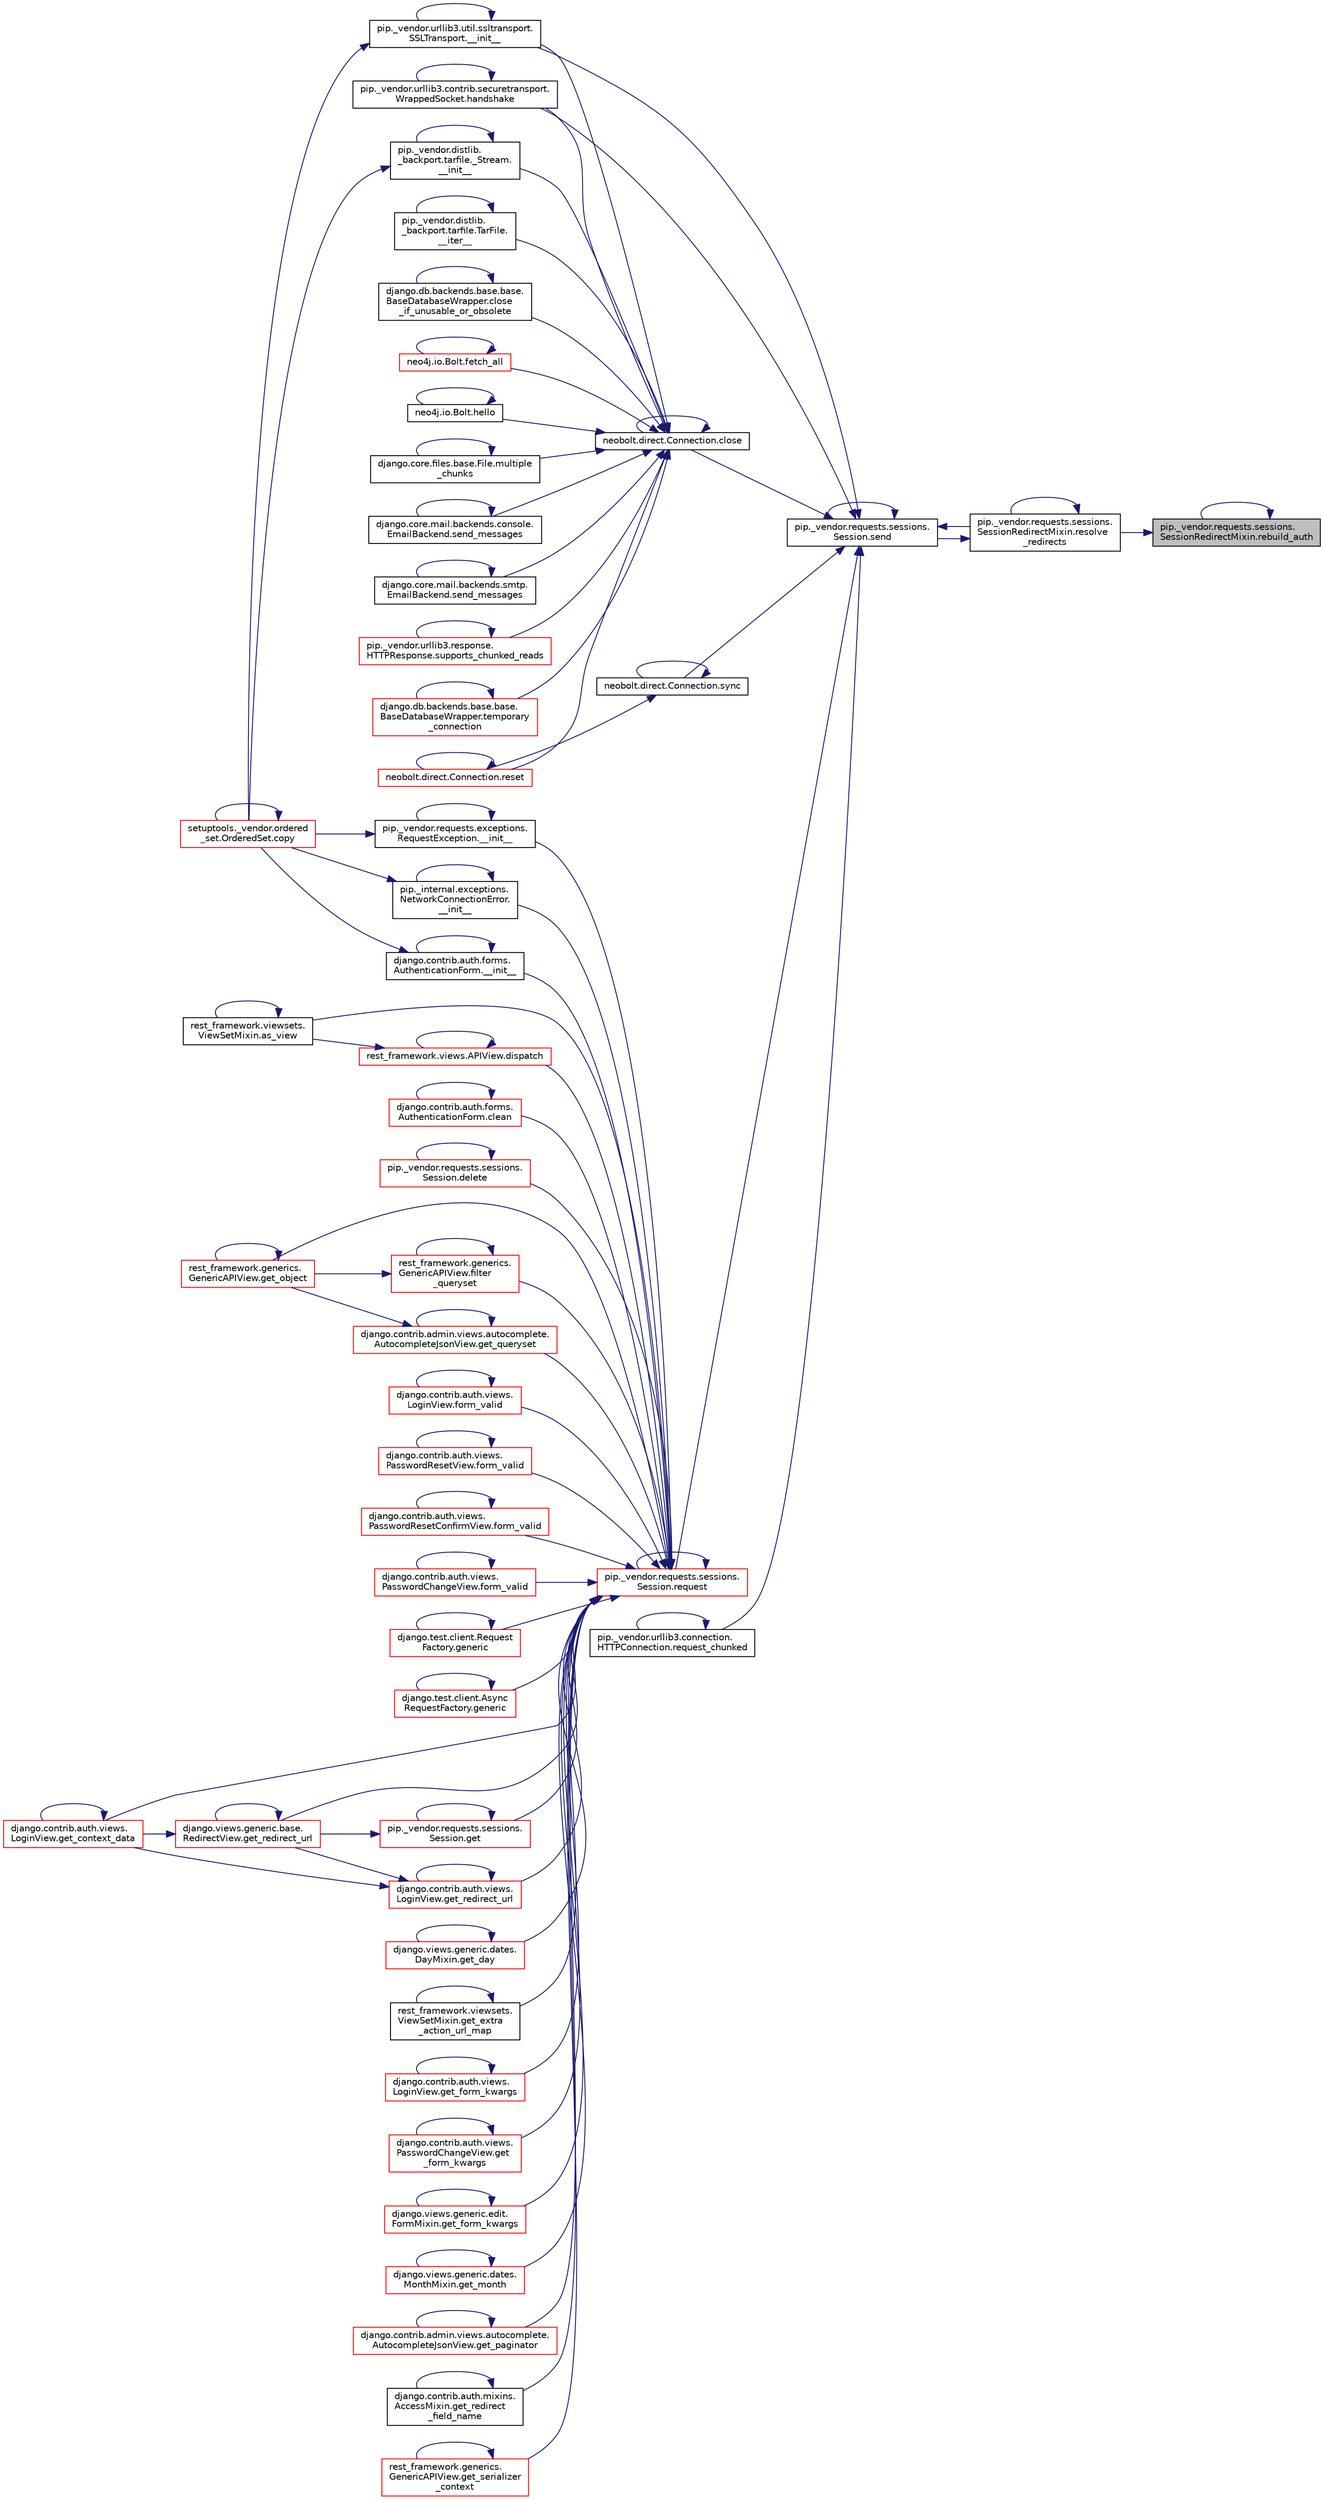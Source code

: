 digraph "pip._vendor.requests.sessions.SessionRedirectMixin.rebuild_auth"
{
 // LATEX_PDF_SIZE
  edge [fontname="Helvetica",fontsize="10",labelfontname="Helvetica",labelfontsize="10"];
  node [fontname="Helvetica",fontsize="10",shape=record];
  rankdir="RL";
  Node1 [label="pip._vendor.requests.sessions.\lSessionRedirectMixin.rebuild_auth",height=0.2,width=0.4,color="black", fillcolor="grey75", style="filled", fontcolor="black",tooltip=" "];
  Node1 -> Node1 [dir="back",color="midnightblue",fontsize="10",style="solid",fontname="Helvetica"];
  Node1 -> Node2 [dir="back",color="midnightblue",fontsize="10",style="solid",fontname="Helvetica"];
  Node2 [label="pip._vendor.requests.sessions.\lSessionRedirectMixin.resolve\l_redirects",height=0.2,width=0.4,color="black", fillcolor="white", style="filled",URL="$d3/def/classpip_1_1__vendor_1_1requests_1_1sessions_1_1_session_redirect_mixin.html#af9bcf31587685a33dbbb517f8e1b71b3",tooltip=" "];
  Node2 -> Node2 [dir="back",color="midnightblue",fontsize="10",style="solid",fontname="Helvetica"];
  Node2 -> Node3 [dir="back",color="midnightblue",fontsize="10",style="solid",fontname="Helvetica"];
  Node3 [label="pip._vendor.requests.sessions.\lSession.send",height=0.2,width=0.4,color="black", fillcolor="white", style="filled",URL="$da/de9/classpip_1_1__vendor_1_1requests_1_1sessions_1_1_session.html#ae8fcb76dca3180b80dfd66c07587aeb2",tooltip=" "];
  Node3 -> Node4 [dir="back",color="midnightblue",fontsize="10",style="solid",fontname="Helvetica"];
  Node4 [label="pip._vendor.urllib3.util.ssltransport.\lSSLTransport.__init__",height=0.2,width=0.4,color="black", fillcolor="white", style="filled",URL="$d5/d5b/classpip_1_1__vendor_1_1urllib3_1_1util_1_1ssltransport_1_1_s_s_l_transport.html#a732f5816c7be7853f2549ffabbfdc1df",tooltip=" "];
  Node4 -> Node4 [dir="back",color="midnightblue",fontsize="10",style="solid",fontname="Helvetica"];
  Node4 -> Node5 [dir="back",color="midnightblue",fontsize="10",style="solid",fontname="Helvetica"];
  Node5 [label="setuptools._vendor.ordered\l_set.OrderedSet.copy",height=0.2,width=0.4,color="red", fillcolor="white", style="filled",URL="$d0/d40/classsetuptools_1_1__vendor_1_1ordered__set_1_1_ordered_set.html#a84224c403039b9dac5d2794d85073053",tooltip=" "];
  Node5 -> Node5 [dir="back",color="midnightblue",fontsize="10",style="solid",fontname="Helvetica"];
  Node3 -> Node675 [dir="back",color="midnightblue",fontsize="10",style="solid",fontname="Helvetica"];
  Node675 [label="neobolt.direct.Connection.close",height=0.2,width=0.4,color="black", fillcolor="white", style="filled",URL="$d8/db4/classneobolt_1_1direct_1_1_connection.html#af0b5cc8672b0f72f3b3e681ff0608519",tooltip=" "];
  Node675 -> Node100 [dir="back",color="midnightblue",fontsize="10",style="solid",fontname="Helvetica"];
  Node100 [label="pip._vendor.distlib.\l_backport.tarfile._Stream.\l__init__",height=0.2,width=0.4,color="black", fillcolor="white", style="filled",URL="$de/d60/classpip_1_1__vendor_1_1distlib_1_1__backport_1_1tarfile_1_1___stream.html#a17492c93bae9e70b816bffb077cf2912",tooltip=" "];
  Node100 -> Node100 [dir="back",color="midnightblue",fontsize="10",style="solid",fontname="Helvetica"];
  Node100 -> Node5 [dir="back",color="midnightblue",fontsize="10",style="solid",fontname="Helvetica"];
  Node675 -> Node4 [dir="back",color="midnightblue",fontsize="10",style="solid",fontname="Helvetica"];
  Node675 -> Node101 [dir="back",color="midnightblue",fontsize="10",style="solid",fontname="Helvetica"];
  Node101 [label="pip._vendor.distlib.\l_backport.tarfile.TarFile.\l__iter__",height=0.2,width=0.4,color="black", fillcolor="white", style="filled",URL="$d7/d1d/classpip_1_1__vendor_1_1distlib_1_1__backport_1_1tarfile_1_1_tar_file.html#aeff57e92d5ef967aef950e42d56ece22",tooltip=" "];
  Node101 -> Node101 [dir="back",color="midnightblue",fontsize="10",style="solid",fontname="Helvetica"];
  Node675 -> Node675 [dir="back",color="midnightblue",fontsize="10",style="solid",fontname="Helvetica"];
  Node675 -> Node102 [dir="back",color="midnightblue",fontsize="10",style="solid",fontname="Helvetica"];
  Node102 [label="django.db.backends.base.base.\lBaseDatabaseWrapper.close\l_if_unusable_or_obsolete",height=0.2,width=0.4,color="black", fillcolor="white", style="filled",URL="$d2/d62/classdjango_1_1db_1_1backends_1_1base_1_1base_1_1_base_database_wrapper.html#a76d714cd976b2dd3cd3c731984d299d0",tooltip=" "];
  Node102 -> Node102 [dir="back",color="midnightblue",fontsize="10",style="solid",fontname="Helvetica"];
  Node675 -> Node103 [dir="back",color="midnightblue",fontsize="10",style="solid",fontname="Helvetica"];
  Node103 [label="neo4j.io.Bolt.fetch_all",height=0.2,width=0.4,color="red", fillcolor="white", style="filled",URL="$db/dec/classneo4j_1_1io_1_1_bolt.html#aeabe1dd43e33259be90037c6f311f360",tooltip=" "];
  Node103 -> Node103 [dir="back",color="midnightblue",fontsize="10",style="solid",fontname="Helvetica"];
  Node675 -> Node110 [dir="back",color="midnightblue",fontsize="10",style="solid",fontname="Helvetica"];
  Node110 [label="pip._vendor.urllib3.contrib.securetransport.\lWrappedSocket.handshake",height=0.2,width=0.4,color="black", fillcolor="white", style="filled",URL="$da/dfd/classpip_1_1__vendor_1_1urllib3_1_1contrib_1_1securetransport_1_1_wrapped_socket.html#a4dff747225797a2242238d7e073fa79b",tooltip=" "];
  Node110 -> Node110 [dir="back",color="midnightblue",fontsize="10",style="solid",fontname="Helvetica"];
  Node675 -> Node111 [dir="back",color="midnightblue",fontsize="10",style="solid",fontname="Helvetica"];
  Node111 [label="neo4j.io.Bolt.hello",height=0.2,width=0.4,color="black", fillcolor="white", style="filled",URL="$db/dec/classneo4j_1_1io_1_1_bolt.html#a1a6121a9c8476295123e385ed351f383",tooltip=" "];
  Node111 -> Node111 [dir="back",color="midnightblue",fontsize="10",style="solid",fontname="Helvetica"];
  Node675 -> Node112 [dir="back",color="midnightblue",fontsize="10",style="solid",fontname="Helvetica"];
  Node112 [label="django.core.files.base.File.multiple\l_chunks",height=0.2,width=0.4,color="black", fillcolor="white", style="filled",URL="$db/def/classdjango_1_1core_1_1files_1_1base_1_1_file.html#a41708b1d92779c4397c67d10cfcf159e",tooltip=" "];
  Node112 -> Node112 [dir="back",color="midnightblue",fontsize="10",style="solid",fontname="Helvetica"];
  Node675 -> Node79 [dir="back",color="midnightblue",fontsize="10",style="solid",fontname="Helvetica"];
  Node79 [label="neobolt.direct.Connection.reset",height=0.2,width=0.4,color="red", fillcolor="white", style="filled",URL="$d8/db4/classneobolt_1_1direct_1_1_connection.html#a61bc4e93d32e42b507e812be65482c08",tooltip=" "];
  Node79 -> Node79 [dir="back",color="midnightblue",fontsize="10",style="solid",fontname="Helvetica"];
  Node675 -> Node113 [dir="back",color="midnightblue",fontsize="10",style="solid",fontname="Helvetica"];
  Node113 [label="django.core.mail.backends.console.\lEmailBackend.send_messages",height=0.2,width=0.4,color="black", fillcolor="white", style="filled",URL="$d4/de3/classdjango_1_1core_1_1mail_1_1backends_1_1console_1_1_email_backend.html#a47ee8e77d6aeb5cba1d4598e6d982097",tooltip=" "];
  Node113 -> Node113 [dir="back",color="midnightblue",fontsize="10",style="solid",fontname="Helvetica"];
  Node675 -> Node114 [dir="back",color="midnightblue",fontsize="10",style="solid",fontname="Helvetica"];
  Node114 [label="django.core.mail.backends.smtp.\lEmailBackend.send_messages",height=0.2,width=0.4,color="black", fillcolor="white", style="filled",URL="$d7/db2/classdjango_1_1core_1_1mail_1_1backends_1_1smtp_1_1_email_backend.html#afed9f658c7a62be6d2e2c2d1f89d2acb",tooltip=" "];
  Node114 -> Node114 [dir="back",color="midnightblue",fontsize="10",style="solid",fontname="Helvetica"];
  Node675 -> Node115 [dir="back",color="midnightblue",fontsize="10",style="solid",fontname="Helvetica"];
  Node115 [label="pip._vendor.urllib3.response.\lHTTPResponse.supports_chunked_reads",height=0.2,width=0.4,color="red", fillcolor="white", style="filled",URL="$dd/d5a/classpip_1_1__vendor_1_1urllib3_1_1response_1_1_h_t_t_p_response.html#a2a1912a3eac26ffca9f80fa1ab140126",tooltip=" "];
  Node115 -> Node115 [dir="back",color="midnightblue",fontsize="10",style="solid",fontname="Helvetica"];
  Node675 -> Node622 [dir="back",color="midnightblue",fontsize="10",style="solid",fontname="Helvetica"];
  Node622 [label="django.db.backends.base.base.\lBaseDatabaseWrapper.temporary\l_connection",height=0.2,width=0.4,color="red", fillcolor="white", style="filled",URL="$d2/d62/classdjango_1_1db_1_1backends_1_1base_1_1base_1_1_base_database_wrapper.html#aa5a34affc0126827cec3945846c351ab",tooltip=" "];
  Node622 -> Node622 [dir="back",color="midnightblue",fontsize="10",style="solid",fontname="Helvetica"];
  Node3 -> Node110 [dir="back",color="midnightblue",fontsize="10",style="solid",fontname="Helvetica"];
  Node3 -> Node130 [dir="back",color="midnightblue",fontsize="10",style="solid",fontname="Helvetica"];
  Node130 [label="pip._vendor.requests.sessions.\lSession.request",height=0.2,width=0.4,color="red", fillcolor="white", style="filled",URL="$da/de9/classpip_1_1__vendor_1_1requests_1_1sessions_1_1_session.html#a718b60e99280c6ef1a346cb6dc0a90c8",tooltip=" "];
  Node130 -> Node131 [dir="back",color="midnightblue",fontsize="10",style="solid",fontname="Helvetica"];
  Node131 [label="pip._vendor.requests.exceptions.\lRequestException.__init__",height=0.2,width=0.4,color="black", fillcolor="white", style="filled",URL="$df/d94/classpip_1_1__vendor_1_1requests_1_1exceptions_1_1_request_exception.html#a8fc54b3d119b656141d4048103b646ee",tooltip=" "];
  Node131 -> Node131 [dir="back",color="midnightblue",fontsize="10",style="solid",fontname="Helvetica"];
  Node131 -> Node5 [dir="back",color="midnightblue",fontsize="10",style="solid",fontname="Helvetica"];
  Node130 -> Node132 [dir="back",color="midnightblue",fontsize="10",style="solid",fontname="Helvetica"];
  Node132 [label="pip._internal.exceptions.\lNetworkConnectionError.\l__init__",height=0.2,width=0.4,color="black", fillcolor="white", style="filled",URL="$db/dd8/classpip_1_1__internal_1_1exceptions_1_1_network_connection_error.html#a2c74d67d3b756bc1a611bcd6180dd4e7",tooltip=" "];
  Node132 -> Node132 [dir="back",color="midnightblue",fontsize="10",style="solid",fontname="Helvetica"];
  Node132 -> Node5 [dir="back",color="midnightblue",fontsize="10",style="solid",fontname="Helvetica"];
  Node130 -> Node133 [dir="back",color="midnightblue",fontsize="10",style="solid",fontname="Helvetica"];
  Node133 [label="django.contrib.auth.forms.\lAuthenticationForm.__init__",height=0.2,width=0.4,color="black", fillcolor="white", style="filled",URL="$d3/d34/classdjango_1_1contrib_1_1auth_1_1forms_1_1_authentication_form.html#a34702050cb604152ce2d6080dcb745b8",tooltip=" "];
  Node133 -> Node133 [dir="back",color="midnightblue",fontsize="10",style="solid",fontname="Helvetica"];
  Node133 -> Node5 [dir="back",color="midnightblue",fontsize="10",style="solid",fontname="Helvetica"];
  Node130 -> Node134 [dir="back",color="midnightblue",fontsize="10",style="solid",fontname="Helvetica"];
  Node134 [label="rest_framework.viewsets.\lViewSetMixin.as_view",height=0.2,width=0.4,color="black", fillcolor="white", style="filled",URL="$d9/d8d/classrest__framework_1_1viewsets_1_1_view_set_mixin.html#ab57221a68375dfaf9b829641d1c712e4",tooltip=" "];
  Node134 -> Node134 [dir="back",color="midnightblue",fontsize="10",style="solid",fontname="Helvetica"];
  Node130 -> Node135 [dir="back",color="midnightblue",fontsize="10",style="solid",fontname="Helvetica"];
  Node135 [label="django.contrib.auth.forms.\lAuthenticationForm.clean",height=0.2,width=0.4,color="red", fillcolor="white", style="filled",URL="$d3/d34/classdjango_1_1contrib_1_1auth_1_1forms_1_1_authentication_form.html#a7582ce605c846d85757b967f54ebbb3b",tooltip=" "];
  Node135 -> Node135 [dir="back",color="midnightblue",fontsize="10",style="solid",fontname="Helvetica"];
  Node130 -> Node360 [dir="back",color="midnightblue",fontsize="10",style="solid",fontname="Helvetica"];
  Node360 [label="pip._vendor.requests.sessions.\lSession.delete",height=0.2,width=0.4,color="red", fillcolor="white", style="filled",URL="$da/de9/classpip_1_1__vendor_1_1requests_1_1sessions_1_1_session.html#a10a0d9552a108655ec064bd587678247",tooltip=" "];
  Node360 -> Node360 [dir="back",color="midnightblue",fontsize="10",style="solid",fontname="Helvetica"];
  Node130 -> Node361 [dir="back",color="midnightblue",fontsize="10",style="solid",fontname="Helvetica"];
  Node361 [label="rest_framework.views.APIView.dispatch",height=0.2,width=0.4,color="red", fillcolor="white", style="filled",URL="$d3/d7d/classrest__framework_1_1views_1_1_a_p_i_view.html#ac546f29e049369a62a3bd24a3f596c71",tooltip=" "];
  Node361 -> Node134 [dir="back",color="midnightblue",fontsize="10",style="solid",fontname="Helvetica"];
  Node361 -> Node361 [dir="back",color="midnightblue",fontsize="10",style="solid",fontname="Helvetica"];
  Node130 -> Node362 [dir="back",color="midnightblue",fontsize="10",style="solid",fontname="Helvetica"];
  Node362 [label="rest_framework.generics.\lGenericAPIView.filter\l_queryset",height=0.2,width=0.4,color="red", fillcolor="white", style="filled",URL="$d9/d8f/classrest__framework_1_1generics_1_1_generic_a_p_i_view.html#a8e83d5246dc3bc05d0228ffbd3fa9297",tooltip=" "];
  Node362 -> Node362 [dir="back",color="midnightblue",fontsize="10",style="solid",fontname="Helvetica"];
  Node362 -> Node366 [dir="back",color="midnightblue",fontsize="10",style="solid",fontname="Helvetica"];
  Node366 [label="rest_framework.generics.\lGenericAPIView.get_object",height=0.2,width=0.4,color="red", fillcolor="white", style="filled",URL="$d9/d8f/classrest__framework_1_1generics_1_1_generic_a_p_i_view.html#af19daba665c7e3f1329658f71f0dbc1c",tooltip=" "];
  Node366 -> Node366 [dir="back",color="midnightblue",fontsize="10",style="solid",fontname="Helvetica"];
  Node130 -> Node348 [dir="back",color="midnightblue",fontsize="10",style="solid",fontname="Helvetica"];
  Node348 [label="django.contrib.auth.views.\lLoginView.form_valid",height=0.2,width=0.4,color="red", fillcolor="white", style="filled",URL="$dd/d60/classdjango_1_1contrib_1_1auth_1_1views_1_1_login_view.html#a579dcaf480c70b0e02887a5a35a7eae0",tooltip=" "];
  Node348 -> Node348 [dir="back",color="midnightblue",fontsize="10",style="solid",fontname="Helvetica"];
  Node130 -> Node383 [dir="back",color="midnightblue",fontsize="10",style="solid",fontname="Helvetica"];
  Node383 [label="django.contrib.auth.views.\lPasswordResetView.form_valid",height=0.2,width=0.4,color="red", fillcolor="white", style="filled",URL="$d0/d2f/classdjango_1_1contrib_1_1auth_1_1views_1_1_password_reset_view.html#a0265c76f56022650ec841d6d3f2a20de",tooltip=" "];
  Node383 -> Node383 [dir="back",color="midnightblue",fontsize="10",style="solid",fontname="Helvetica"];
  Node130 -> Node384 [dir="back",color="midnightblue",fontsize="10",style="solid",fontname="Helvetica"];
  Node384 [label="django.contrib.auth.views.\lPasswordResetConfirmView.form_valid",height=0.2,width=0.4,color="red", fillcolor="white", style="filled",URL="$da/d2d/classdjango_1_1contrib_1_1auth_1_1views_1_1_password_reset_confirm_view.html#a4f998ba90f4c979f0af771504f9f1379",tooltip=" "];
  Node384 -> Node384 [dir="back",color="midnightblue",fontsize="10",style="solid",fontname="Helvetica"];
  Node130 -> Node385 [dir="back",color="midnightblue",fontsize="10",style="solid",fontname="Helvetica"];
  Node385 [label="django.contrib.auth.views.\lPasswordChangeView.form_valid",height=0.2,width=0.4,color="red", fillcolor="white", style="filled",URL="$d6/de8/classdjango_1_1contrib_1_1auth_1_1views_1_1_password_change_view.html#a809e1f6e2e22fd3199b7236bbb90e2da",tooltip=" "];
  Node385 -> Node385 [dir="back",color="midnightblue",fontsize="10",style="solid",fontname="Helvetica"];
  Node130 -> Node386 [dir="back",color="midnightblue",fontsize="10",style="solid",fontname="Helvetica"];
  Node386 [label="django.test.client.Request\lFactory.generic",height=0.2,width=0.4,color="red", fillcolor="white", style="filled",URL="$db/d7f/classdjango_1_1test_1_1client_1_1_request_factory.html#a3c9694a635970d08cea3d0797fe4a41f",tooltip=" "];
  Node386 -> Node386 [dir="back",color="midnightblue",fontsize="10",style="solid",fontname="Helvetica"];
  Node130 -> Node394 [dir="back",color="midnightblue",fontsize="10",style="solid",fontname="Helvetica"];
  Node394 [label="django.test.client.Async\lRequestFactory.generic",height=0.2,width=0.4,color="red", fillcolor="white", style="filled",URL="$d6/de5/classdjango_1_1test_1_1client_1_1_async_request_factory.html#ad24a6bfecd117237b4d6181f3d9fad6a",tooltip=" "];
  Node394 -> Node394 [dir="back",color="midnightblue",fontsize="10",style="solid",fontname="Helvetica"];
  Node130 -> Node395 [dir="back",color="midnightblue",fontsize="10",style="solid",fontname="Helvetica"];
  Node395 [label="pip._vendor.requests.sessions.\lSession.get",height=0.2,width=0.4,color="red", fillcolor="white", style="filled",URL="$da/de9/classpip_1_1__vendor_1_1requests_1_1sessions_1_1_session.html#a637a2a933183e90943aabeab91d0e475",tooltip=" "];
  Node395 -> Node395 [dir="back",color="midnightblue",fontsize="10",style="solid",fontname="Helvetica"];
  Node395 -> Node301 [dir="back",color="midnightblue",fontsize="10",style="solid",fontname="Helvetica"];
  Node301 [label="django.views.generic.base.\lRedirectView.get_redirect_url",height=0.2,width=0.4,color="red", fillcolor="white", style="filled",URL="$dd/dec/classdjango_1_1views_1_1generic_1_1base_1_1_redirect_view.html#a85ffe8d60d5ef6e330995fdaf6330929",tooltip=" "];
  Node301 -> Node302 [dir="back",color="midnightblue",fontsize="10",style="solid",fontname="Helvetica"];
  Node302 [label="django.contrib.auth.views.\lLoginView.get_context_data",height=0.2,width=0.4,color="red", fillcolor="white", style="filled",URL="$dd/d60/classdjango_1_1contrib_1_1auth_1_1views_1_1_login_view.html#acff2e1c7aa1e0c6dc66cb3e8e26a5ea1",tooltip=" "];
  Node302 -> Node302 [dir="back",color="midnightblue",fontsize="10",style="solid",fontname="Helvetica"];
  Node301 -> Node301 [dir="back",color="midnightblue",fontsize="10",style="solid",fontname="Helvetica"];
  Node130 -> Node302 [dir="back",color="midnightblue",fontsize="10",style="solid",fontname="Helvetica"];
  Node130 -> Node396 [dir="back",color="midnightblue",fontsize="10",style="solid",fontname="Helvetica"];
  Node396 [label="django.views.generic.dates.\lDayMixin.get_day",height=0.2,width=0.4,color="red", fillcolor="white", style="filled",URL="$db/d20/classdjango_1_1views_1_1generic_1_1dates_1_1_day_mixin.html#a64010d8b7ba7da12f3a6bafd4abb7d81",tooltip=" "];
  Node396 -> Node396 [dir="back",color="midnightblue",fontsize="10",style="solid",fontname="Helvetica"];
  Node130 -> Node399 [dir="back",color="midnightblue",fontsize="10",style="solid",fontname="Helvetica"];
  Node399 [label="rest_framework.viewsets.\lViewSetMixin.get_extra\l_action_url_map",height=0.2,width=0.4,color="black", fillcolor="white", style="filled",URL="$d9/d8d/classrest__framework_1_1viewsets_1_1_view_set_mixin.html#a9dfc0206c4fd25250dcde1dd0d8739f0",tooltip=" "];
  Node399 -> Node399 [dir="back",color="midnightblue",fontsize="10",style="solid",fontname="Helvetica"];
  Node130 -> Node400 [dir="back",color="midnightblue",fontsize="10",style="solid",fontname="Helvetica"];
  Node400 [label="django.contrib.auth.views.\lLoginView.get_form_kwargs",height=0.2,width=0.4,color="red", fillcolor="white", style="filled",URL="$dd/d60/classdjango_1_1contrib_1_1auth_1_1views_1_1_login_view.html#acfe4d8339fbf103b4d0a3ab00ca515cb",tooltip=" "];
  Node400 -> Node400 [dir="back",color="midnightblue",fontsize="10",style="solid",fontname="Helvetica"];
  Node130 -> Node408 [dir="back",color="midnightblue",fontsize="10",style="solid",fontname="Helvetica"];
  Node408 [label="django.contrib.auth.views.\lPasswordChangeView.get\l_form_kwargs",height=0.2,width=0.4,color="red", fillcolor="white", style="filled",URL="$d6/de8/classdjango_1_1contrib_1_1auth_1_1views_1_1_password_change_view.html#a819ee3cbfcf3ce40a8a1aa66bef97850",tooltip=" "];
  Node408 -> Node408 [dir="back",color="midnightblue",fontsize="10",style="solid",fontname="Helvetica"];
  Node130 -> Node409 [dir="back",color="midnightblue",fontsize="10",style="solid",fontname="Helvetica"];
  Node409 [label="django.views.generic.edit.\lFormMixin.get_form_kwargs",height=0.2,width=0.4,color="red", fillcolor="white", style="filled",URL="$df/d6a/classdjango_1_1views_1_1generic_1_1edit_1_1_form_mixin.html#a39553a35fb3f5f55c90d9f6355a57b78",tooltip=" "];
  Node409 -> Node409 [dir="back",color="midnightblue",fontsize="10",style="solid",fontname="Helvetica"];
  Node130 -> Node410 [dir="back",color="midnightblue",fontsize="10",style="solid",fontname="Helvetica"];
  Node410 [label="django.views.generic.dates.\lMonthMixin.get_month",height=0.2,width=0.4,color="red", fillcolor="white", style="filled",URL="$de/d58/classdjango_1_1views_1_1generic_1_1dates_1_1_month_mixin.html#a1279c3c7a535b838a7693db7689a170d",tooltip=" "];
  Node410 -> Node410 [dir="back",color="midnightblue",fontsize="10",style="solid",fontname="Helvetica"];
  Node130 -> Node366 [dir="back",color="midnightblue",fontsize="10",style="solid",fontname="Helvetica"];
  Node130 -> Node412 [dir="back",color="midnightblue",fontsize="10",style="solid",fontname="Helvetica"];
  Node412 [label="django.contrib.admin.views.autocomplete.\lAutocompleteJsonView.get_paginator",height=0.2,width=0.4,color="red", fillcolor="white", style="filled",URL="$d5/d24/classdjango_1_1contrib_1_1admin_1_1views_1_1autocomplete_1_1_autocomplete_json_view.html#a04246dcdf4d4214e4f07e65279dbae92",tooltip=" "];
  Node412 -> Node412 [dir="back",color="midnightblue",fontsize="10",style="solid",fontname="Helvetica"];
  Node130 -> Node419 [dir="back",color="midnightblue",fontsize="10",style="solid",fontname="Helvetica"];
  Node419 [label="django.contrib.admin.views.autocomplete.\lAutocompleteJsonView.get_queryset",height=0.2,width=0.4,color="red", fillcolor="white", style="filled",URL="$d5/d24/classdjango_1_1contrib_1_1admin_1_1views_1_1autocomplete_1_1_autocomplete_json_view.html#aeba422d947101bce361f0fd32ff7d4d4",tooltip=" "];
  Node419 -> Node366 [dir="back",color="midnightblue",fontsize="10",style="solid",fontname="Helvetica"];
  Node419 -> Node419 [dir="back",color="midnightblue",fontsize="10",style="solid",fontname="Helvetica"];
  Node130 -> Node450 [dir="back",color="midnightblue",fontsize="10",style="solid",fontname="Helvetica"];
  Node450 [label="django.contrib.auth.mixins.\lAccessMixin.get_redirect\l_field_name",height=0.2,width=0.4,color="black", fillcolor="white", style="filled",URL="$da/d6c/classdjango_1_1contrib_1_1auth_1_1mixins_1_1_access_mixin.html#abf988b609f1e927ea5b7ef262466b6ca",tooltip=" "];
  Node450 -> Node450 [dir="back",color="midnightblue",fontsize="10",style="solid",fontname="Helvetica"];
  Node130 -> Node451 [dir="back",color="midnightblue",fontsize="10",style="solid",fontname="Helvetica"];
  Node451 [label="django.contrib.auth.views.\lLoginView.get_redirect_url",height=0.2,width=0.4,color="red", fillcolor="white", style="filled",URL="$dd/d60/classdjango_1_1contrib_1_1auth_1_1views_1_1_login_view.html#a8b4c3af080df3c4b69b0d8f422557c27",tooltip=" "];
  Node451 -> Node302 [dir="back",color="midnightblue",fontsize="10",style="solid",fontname="Helvetica"];
  Node451 -> Node451 [dir="back",color="midnightblue",fontsize="10",style="solid",fontname="Helvetica"];
  Node451 -> Node301 [dir="back",color="midnightblue",fontsize="10",style="solid",fontname="Helvetica"];
  Node130 -> Node301 [dir="back",color="midnightblue",fontsize="10",style="solid",fontname="Helvetica"];
  Node130 -> Node452 [dir="back",color="midnightblue",fontsize="10",style="solid",fontname="Helvetica"];
  Node452 [label="rest_framework.generics.\lGenericAPIView.get_serializer\l_context",height=0.2,width=0.4,color="red", fillcolor="white", style="filled",URL="$d9/d8f/classrest__framework_1_1generics_1_1_generic_a_p_i_view.html#a3159afb09b75adc57becfe8911f565b3",tooltip=" "];
  Node452 -> Node452 [dir="back",color="midnightblue",fontsize="10",style="solid",fontname="Helvetica"];
  Node130 -> Node130 [dir="back",color="midnightblue",fontsize="10",style="solid",fontname="Helvetica"];
  Node3 -> Node676 [dir="back",color="midnightblue",fontsize="10",style="solid",fontname="Helvetica"];
  Node676 [label="pip._vendor.urllib3.connection.\lHTTPConnection.request_chunked",height=0.2,width=0.4,color="black", fillcolor="white", style="filled",URL="$d2/d75/classpip_1_1__vendor_1_1urllib3_1_1connection_1_1_h_t_t_p_connection.html#ad0ce9861382a0268d64ee1d58d3d83c4",tooltip=" "];
  Node676 -> Node676 [dir="back",color="midnightblue",fontsize="10",style="solid",fontname="Helvetica"];
  Node3 -> Node2 [dir="back",color="midnightblue",fontsize="10",style="solid",fontname="Helvetica"];
  Node3 -> Node3 [dir="back",color="midnightblue",fontsize="10",style="solid",fontname="Helvetica"];
  Node3 -> Node78 [dir="back",color="midnightblue",fontsize="10",style="solid",fontname="Helvetica"];
  Node78 [label="neobolt.direct.Connection.sync",height=0.2,width=0.4,color="black", fillcolor="white", style="filled",URL="$d8/db4/classneobolt_1_1direct_1_1_connection.html#a2c3815aafec1d0287cebe3db1f3dd2dd",tooltip=" "];
  Node78 -> Node79 [dir="back",color="midnightblue",fontsize="10",style="solid",fontname="Helvetica"];
  Node78 -> Node78 [dir="back",color="midnightblue",fontsize="10",style="solid",fontname="Helvetica"];
}
